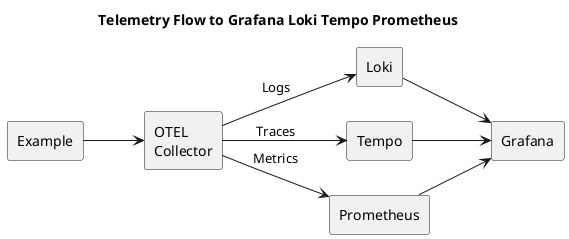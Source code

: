 @startuml grafana-loki-tempo
title Telemetry Flow to Grafana Loki Tempo Prometheus
left to right direction

agent Example as EX
agent "OTEL\nCollector" as OC
agent Loki
agent Tempo
agent Prometheus
agent Grafana

EX --> OC
OC --> Loki: "Logs"
OC --> Tempo: "Traces"
OC --> Prometheus: "Metrics"
Loki --> Grafana
Tempo --> Grafana
Prometheus --> Grafana

@enduml
